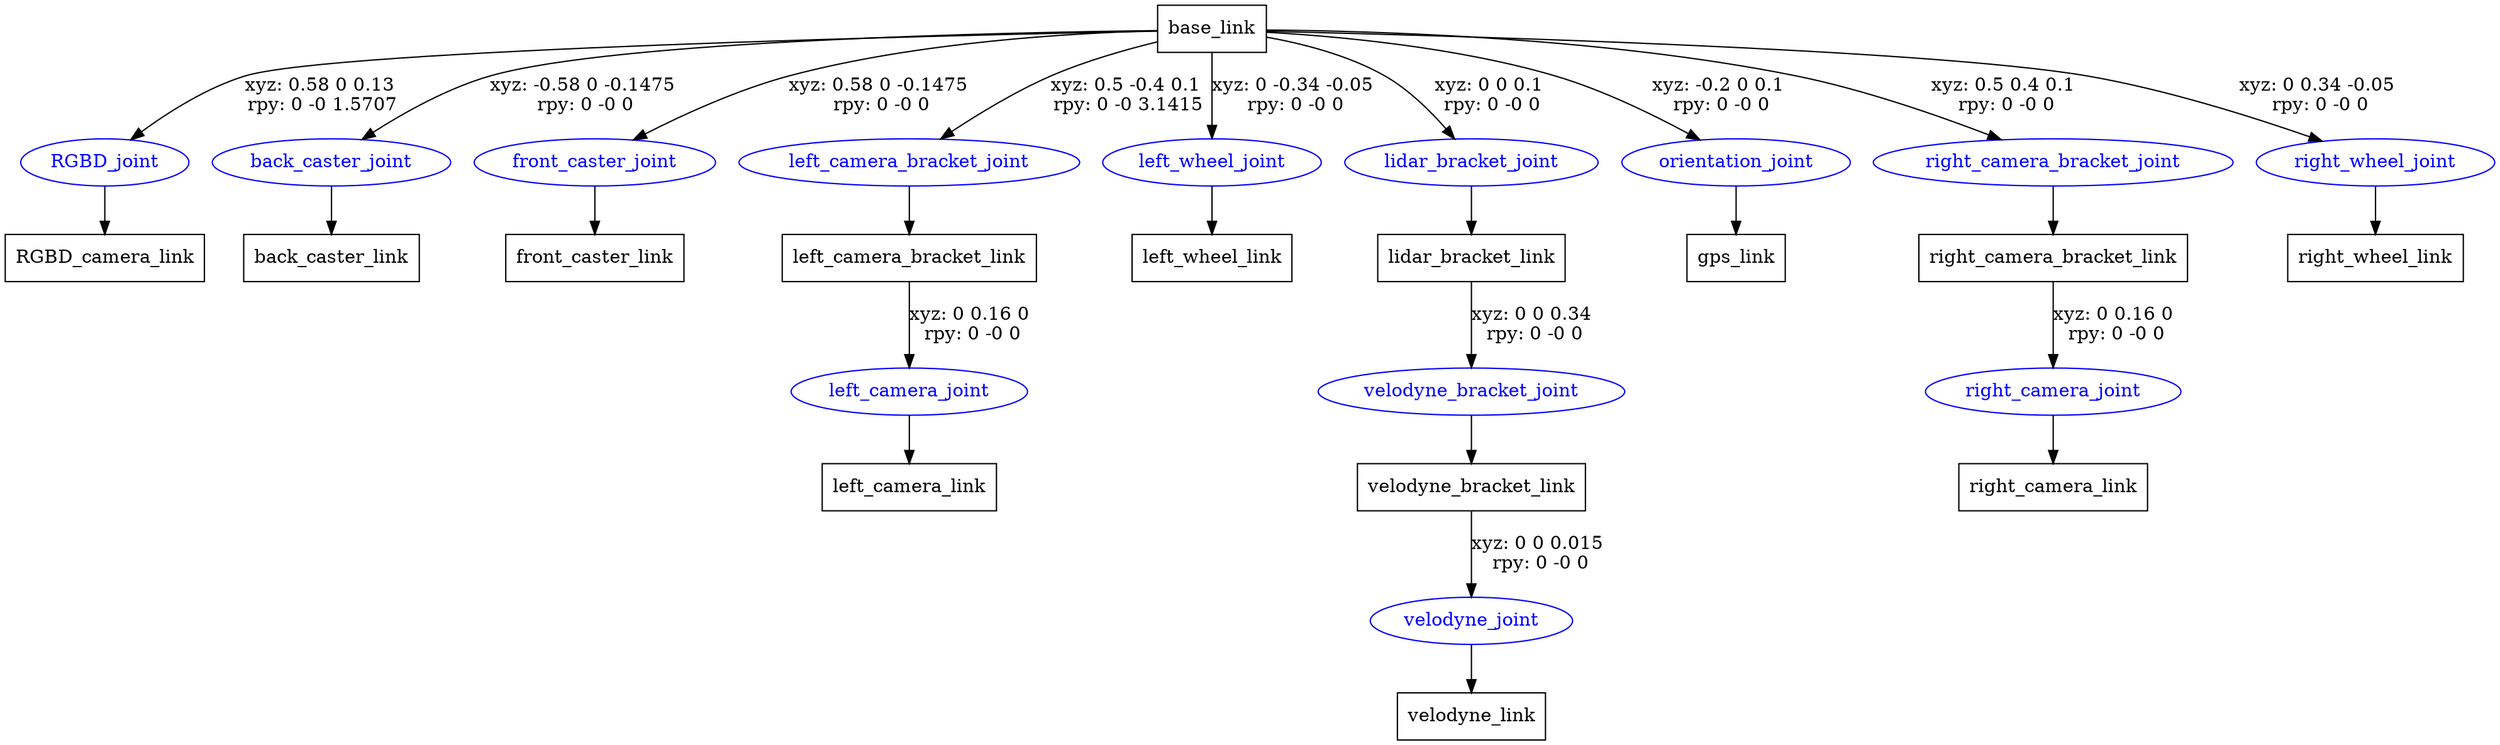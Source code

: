 digraph G {
node [shape=box];
"base_link" [label="base_link"];
"RGBD_camera_link" [label="RGBD_camera_link"];
"back_caster_link" [label="back_caster_link"];
"front_caster_link" [label="front_caster_link"];
"left_camera_bracket_link" [label="left_camera_bracket_link"];
"left_camera_link" [label="left_camera_link"];
"left_wheel_link" [label="left_wheel_link"];
"lidar_bracket_link" [label="lidar_bracket_link"];
"velodyne_bracket_link" [label="velodyne_bracket_link"];
"velodyne_link" [label="velodyne_link"];
"gps_link" [label="gps_link"];
"right_camera_bracket_link" [label="right_camera_bracket_link"];
"right_camera_link" [label="right_camera_link"];
"right_wheel_link" [label="right_wheel_link"];
node [shape=ellipse, color=blue, fontcolor=blue];
"base_link" -> "RGBD_joint" [label="xyz: 0.58 0 0.13 \nrpy: 0 -0 1.5707"]
"RGBD_joint" -> "RGBD_camera_link"
"base_link" -> "back_caster_joint" [label="xyz: -0.58 0 -0.1475 \nrpy: 0 -0 0"]
"back_caster_joint" -> "back_caster_link"
"base_link" -> "front_caster_joint" [label="xyz: 0.58 0 -0.1475 \nrpy: 0 -0 0"]
"front_caster_joint" -> "front_caster_link"
"base_link" -> "left_camera_bracket_joint" [label="xyz: 0.5 -0.4 0.1 \nrpy: 0 -0 3.1415"]
"left_camera_bracket_joint" -> "left_camera_bracket_link"
"left_camera_bracket_link" -> "left_camera_joint" [label="xyz: 0 0.16 0 \nrpy: 0 -0 0"]
"left_camera_joint" -> "left_camera_link"
"base_link" -> "left_wheel_joint" [label="xyz: 0 -0.34 -0.05 \nrpy: 0 -0 0"]
"left_wheel_joint" -> "left_wheel_link"
"base_link" -> "lidar_bracket_joint" [label="xyz: 0 0 0.1 \nrpy: 0 -0 0"]
"lidar_bracket_joint" -> "lidar_bracket_link"
"lidar_bracket_link" -> "velodyne_bracket_joint" [label="xyz: 0 0 0.34 \nrpy: 0 -0 0"]
"velodyne_bracket_joint" -> "velodyne_bracket_link"
"velodyne_bracket_link" -> "velodyne_joint" [label="xyz: 0 0 0.015 \nrpy: 0 -0 0"]
"velodyne_joint" -> "velodyne_link"
"base_link" -> "orientation_joint" [label="xyz: -0.2 0 0.1 \nrpy: 0 -0 0"]
"orientation_joint" -> "gps_link"
"base_link" -> "right_camera_bracket_joint" [label="xyz: 0.5 0.4 0.1 \nrpy: 0 -0 0"]
"right_camera_bracket_joint" -> "right_camera_bracket_link"
"right_camera_bracket_link" -> "right_camera_joint" [label="xyz: 0 0.16 0 \nrpy: 0 -0 0"]
"right_camera_joint" -> "right_camera_link"
"base_link" -> "right_wheel_joint" [label="xyz: 0 0.34 -0.05 \nrpy: 0 -0 0"]
"right_wheel_joint" -> "right_wheel_link"
}
